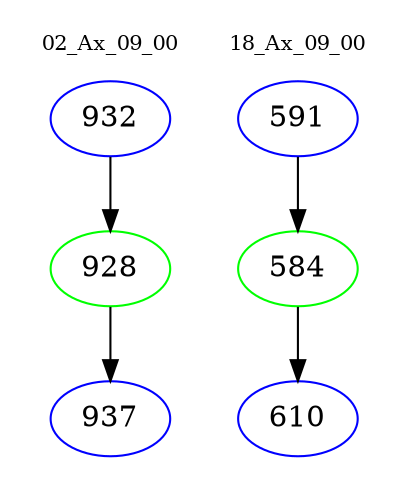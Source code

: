 digraph{
subgraph cluster_0 {
color = white
label = "02_Ax_09_00";
fontsize=10;
T0_932 [label="932", color="blue"]
T0_932 -> T0_928 [color="black"]
T0_928 [label="928", color="green"]
T0_928 -> T0_937 [color="black"]
T0_937 [label="937", color="blue"]
}
subgraph cluster_1 {
color = white
label = "18_Ax_09_00";
fontsize=10;
T1_591 [label="591", color="blue"]
T1_591 -> T1_584 [color="black"]
T1_584 [label="584", color="green"]
T1_584 -> T1_610 [color="black"]
T1_610 [label="610", color="blue"]
}
}

